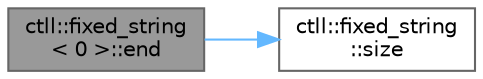 digraph "ctll::fixed_string&lt; 0 &gt;::end"
{
 // LATEX_PDF_SIZE
  bgcolor="transparent";
  edge [fontname=Helvetica,fontsize=10,labelfontname=Helvetica,labelfontsize=10];
  node [fontname=Helvetica,fontsize=10,shape=box,height=0.2,width=0.4];
  rankdir="LR";
  Node1 [id="Node000001",label="ctll::fixed_string\l\< 0 \>::end",height=0.2,width=0.4,color="gray40", fillcolor="grey60", style="filled", fontcolor="black",tooltip=" "];
  Node1 -> Node2 [id="edge1_Node000001_Node000002",color="steelblue1",style="solid",tooltip=" "];
  Node2 [id="Node000002",label="ctll::fixed_string\l::size",height=0.2,width=0.4,color="grey40", fillcolor="white", style="filled",URL="$structctll_1_1fixed__string.html#a61c853130373f9b68fc0794c093b66b2",tooltip=" "];
}
